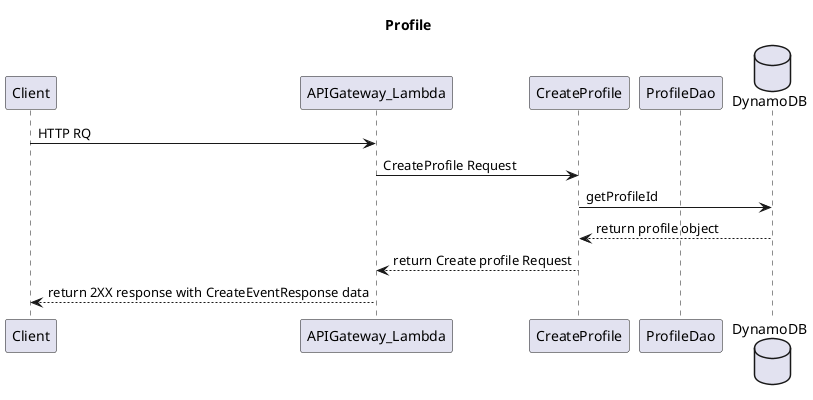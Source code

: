 @startuml
title Profile
participant Client
participant APIGateway_Lambda
participant CreateProfile
participant ProfileDao
database DynamoDB

Client -> APIGateway_Lambda : HTTP RQ
APIGateway_Lambda -> CreateProfile : CreateProfile Request

CreateProfile-> DynamoDB : getProfileId
DynamoDB --> CreateProfile : return profile object
CreateProfile --> APIGateway_Lambda : return Create profile Request
APIGateway_Lambda --> Client : return 2XX response with CreateEventResponse data

@enduml